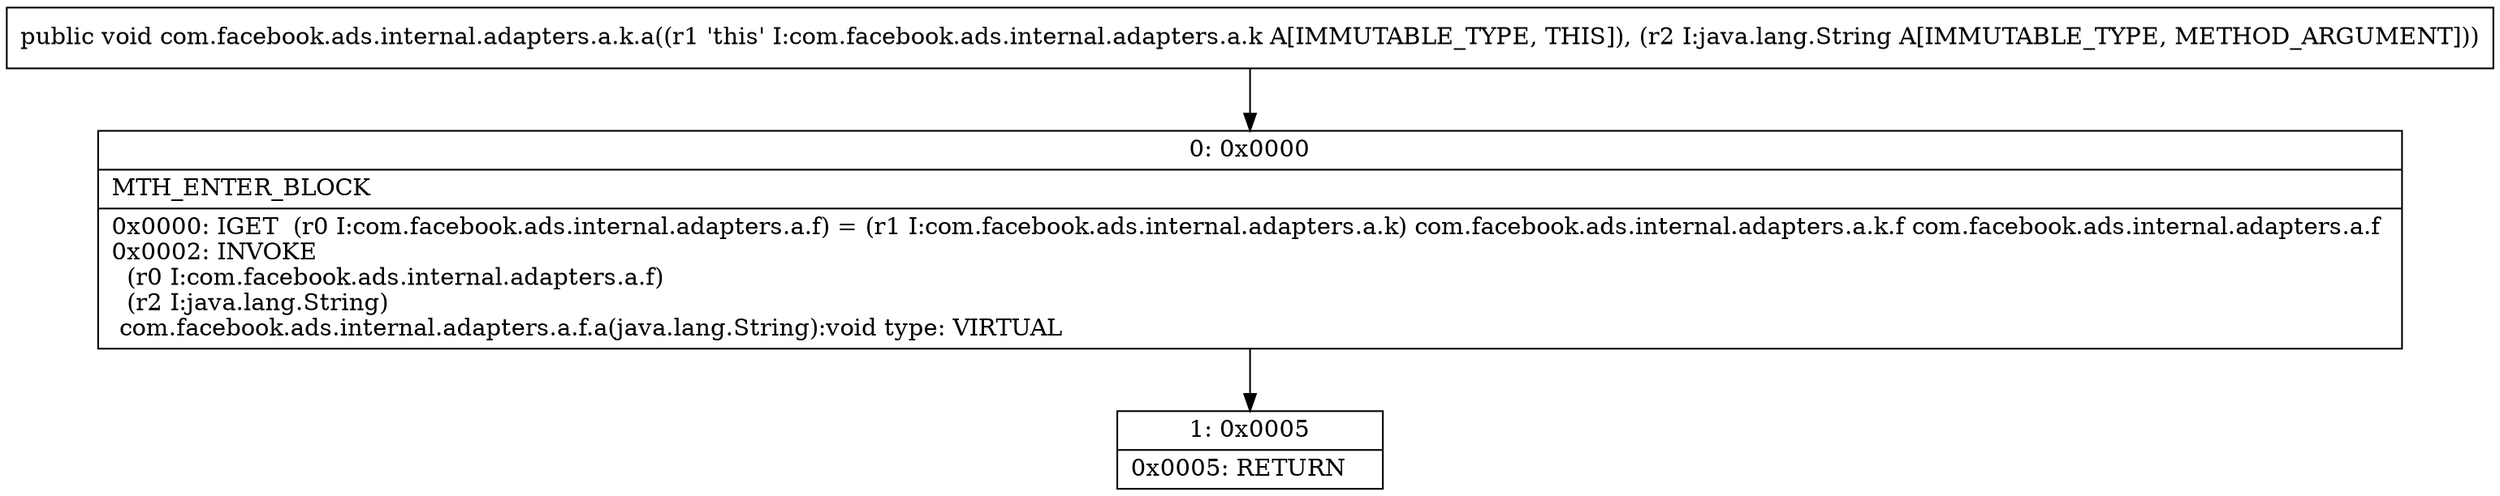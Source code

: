 digraph "CFG forcom.facebook.ads.internal.adapters.a.k.a(Ljava\/lang\/String;)V" {
Node_0 [shape=record,label="{0\:\ 0x0000|MTH_ENTER_BLOCK\l|0x0000: IGET  (r0 I:com.facebook.ads.internal.adapters.a.f) = (r1 I:com.facebook.ads.internal.adapters.a.k) com.facebook.ads.internal.adapters.a.k.f com.facebook.ads.internal.adapters.a.f \l0x0002: INVOKE  \l  (r0 I:com.facebook.ads.internal.adapters.a.f)\l  (r2 I:java.lang.String)\l com.facebook.ads.internal.adapters.a.f.a(java.lang.String):void type: VIRTUAL \l}"];
Node_1 [shape=record,label="{1\:\ 0x0005|0x0005: RETURN   \l}"];
MethodNode[shape=record,label="{public void com.facebook.ads.internal.adapters.a.k.a((r1 'this' I:com.facebook.ads.internal.adapters.a.k A[IMMUTABLE_TYPE, THIS]), (r2 I:java.lang.String A[IMMUTABLE_TYPE, METHOD_ARGUMENT])) }"];
MethodNode -> Node_0;
Node_0 -> Node_1;
}

